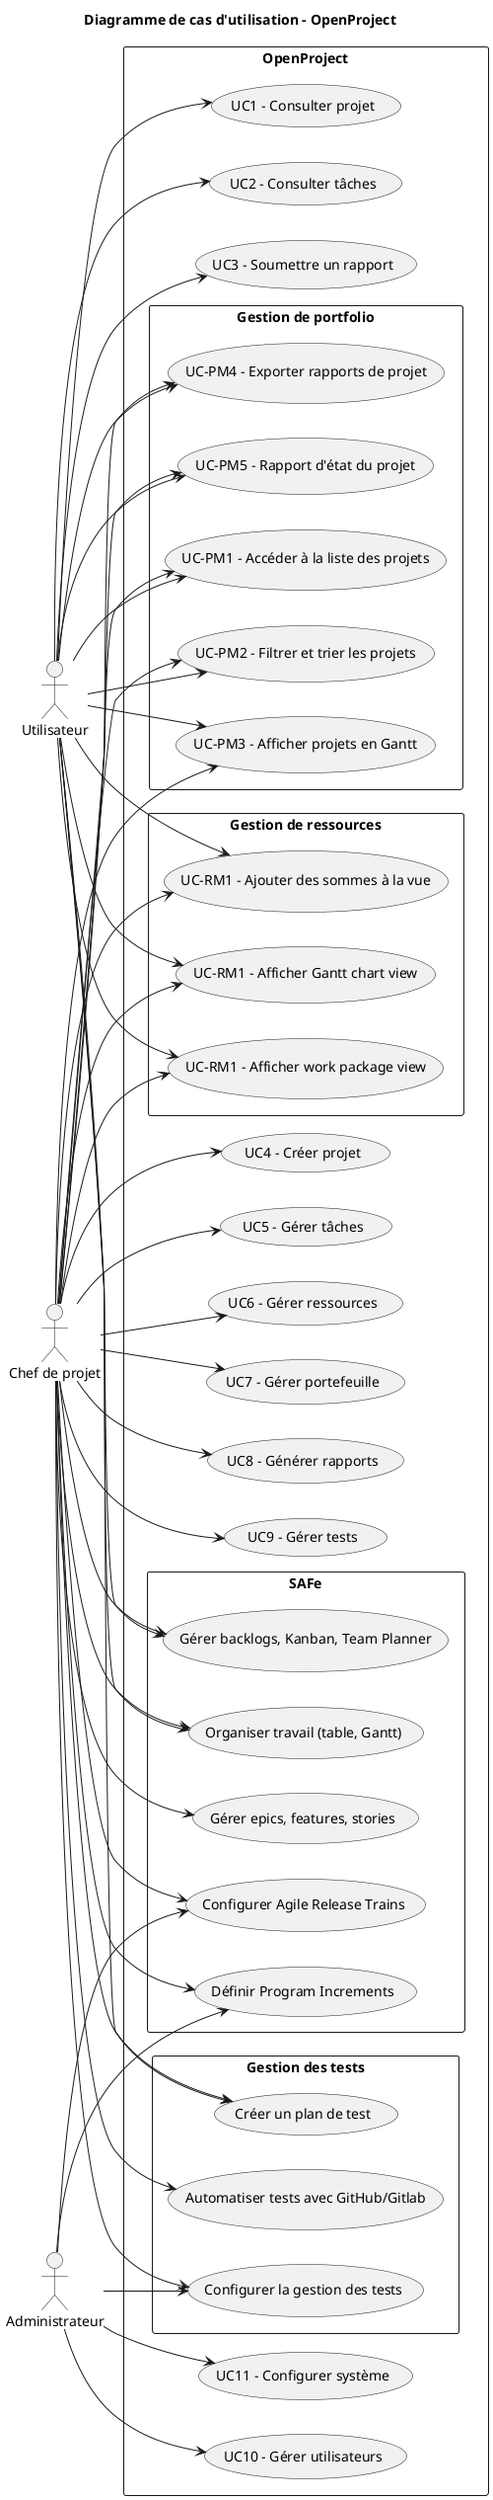 @startuml
title Diagramme de cas d'utilisation - OpenProject
left to right direction
actor Utilisateur
actor "Chef de projet" as ChefProjet
actor Administrateur

rectangle OpenProject {

    rectangle "Gestion de portfolio" { 
        ' Portfolio Management
        usecase "UC-PM1 - Accéder à la liste des projets" as UC_PM1
        usecase "UC-PM2 - Filtrer et trier les projets" as UC_PM2
        usecase "UC-PM3 - Afficher projets en Gantt" as UC_PM3
        usecase "UC-PM4 - Exporter rapports de projet" as UC_PM4
        usecase "UC-PM5 - Rapport d'état du projet" as UC_PM5

    }
    rectangle "Gestion de ressources" {
        ' Resource Management
        usecase "UC-RM1 - Afficher work package view" as UC_RM1
        usecase "UC-RM1 - Ajouter des sommes à la vue" as UC_RM2
        usecase "UC-RM1 - Afficher Gantt chart view" as UC_RM3

    }

    rectangle "SAFe" {
        ' SAFe 
        usecase "Configurer Agile Release Trains" as UC_SAFe1
        usecase "Définir Program Increments" as UC_SAFe2
        usecase "Gérer epics, features, stories" as UC_SAFe3
        usecase "Organiser travail (table, Gantt)" as UC_SAFe4
        usecase "Gérer backlogs, Kanban, Team Planner" as UC_SAFe5
    }

    rectangle "Gestion des tests" {
        ' Test Management
        usecase "Automatiser tests avec GitHub/Gitlab" as UC_TM1
        usecase "Créer un plan de test" as UC_TM2
        usecase "Configurer la gestion des tests" as UC_TM3
    }
    
    usecase "UC1 - Consulter projet" as UC1
    usecase "UC2 - Consulter tâches" as UC2
    usecase "UC3 - Soumettre un rapport" as UC3
    usecase "UC4 - Créer projet" as UC4
    usecase "UC5 - Gérer tâches" as UC5
    usecase "UC6 - Gérer ressources" as UC6
    usecase "UC7 - Gérer portefeuille" as UC7 
    usecase "UC8 - Générer rapports" as UC8 
    usecase "UC9 - Gérer tests" as UC9
    usecase "UC10 - Gérer utilisateurs" as UC10
    usecase "UC11 - Configurer système" as UC11
    
}

Utilisateur --> UC1 
Utilisateur --> UC2
Utilisateur --> UC3
Utilisateur --> UC_PM1
Utilisateur --> UC_PM2
Utilisateur --> UC_PM3
Utilisateur --> UC_PM4
Utilisateur --> UC_PM5
Utilisateur --> UC_RM1
Utilisateur --> UC_RM2
Utilisateur --> UC_RM3
Utilisateur --> UC_SAFe4
Utilisateur --> UC_SAFe5
Utilisateur --> UC_TM2

ChefProjet --> UC4
ChefProjet --> UC5
ChefProjet --> UC6
ChefProjet --> UC7
ChefProjet --> UC8
ChefProjet --> UC9
ChefProjet --> UC_PM1
ChefProjet --> UC_PM2
ChefProjet --> UC_PM3
ChefProjet --> UC_PM4
ChefProjet --> UC_PM5
ChefProjet --> UC_RM1
ChefProjet --> UC_RM2
ChefProjet --> UC_RM3
ChefProjet --> UC_SAFe1
ChefProjet --> UC_SAFe2
ChefProjet --> UC_SAFe3
ChefProjet --> UC_SAFe4
ChefProjet --> UC_SAFe5
ChefProjet --> UC_TM1
ChefProjet --> UC_TM2
ChefProjet --> UC_TM3

Administrateur --> UC10
Administrateur --> UC11
Administrateur --> UC_SAFe1
Administrateur --> UC_SAFe2
Administrateur --> UC_TM3

@enduml
